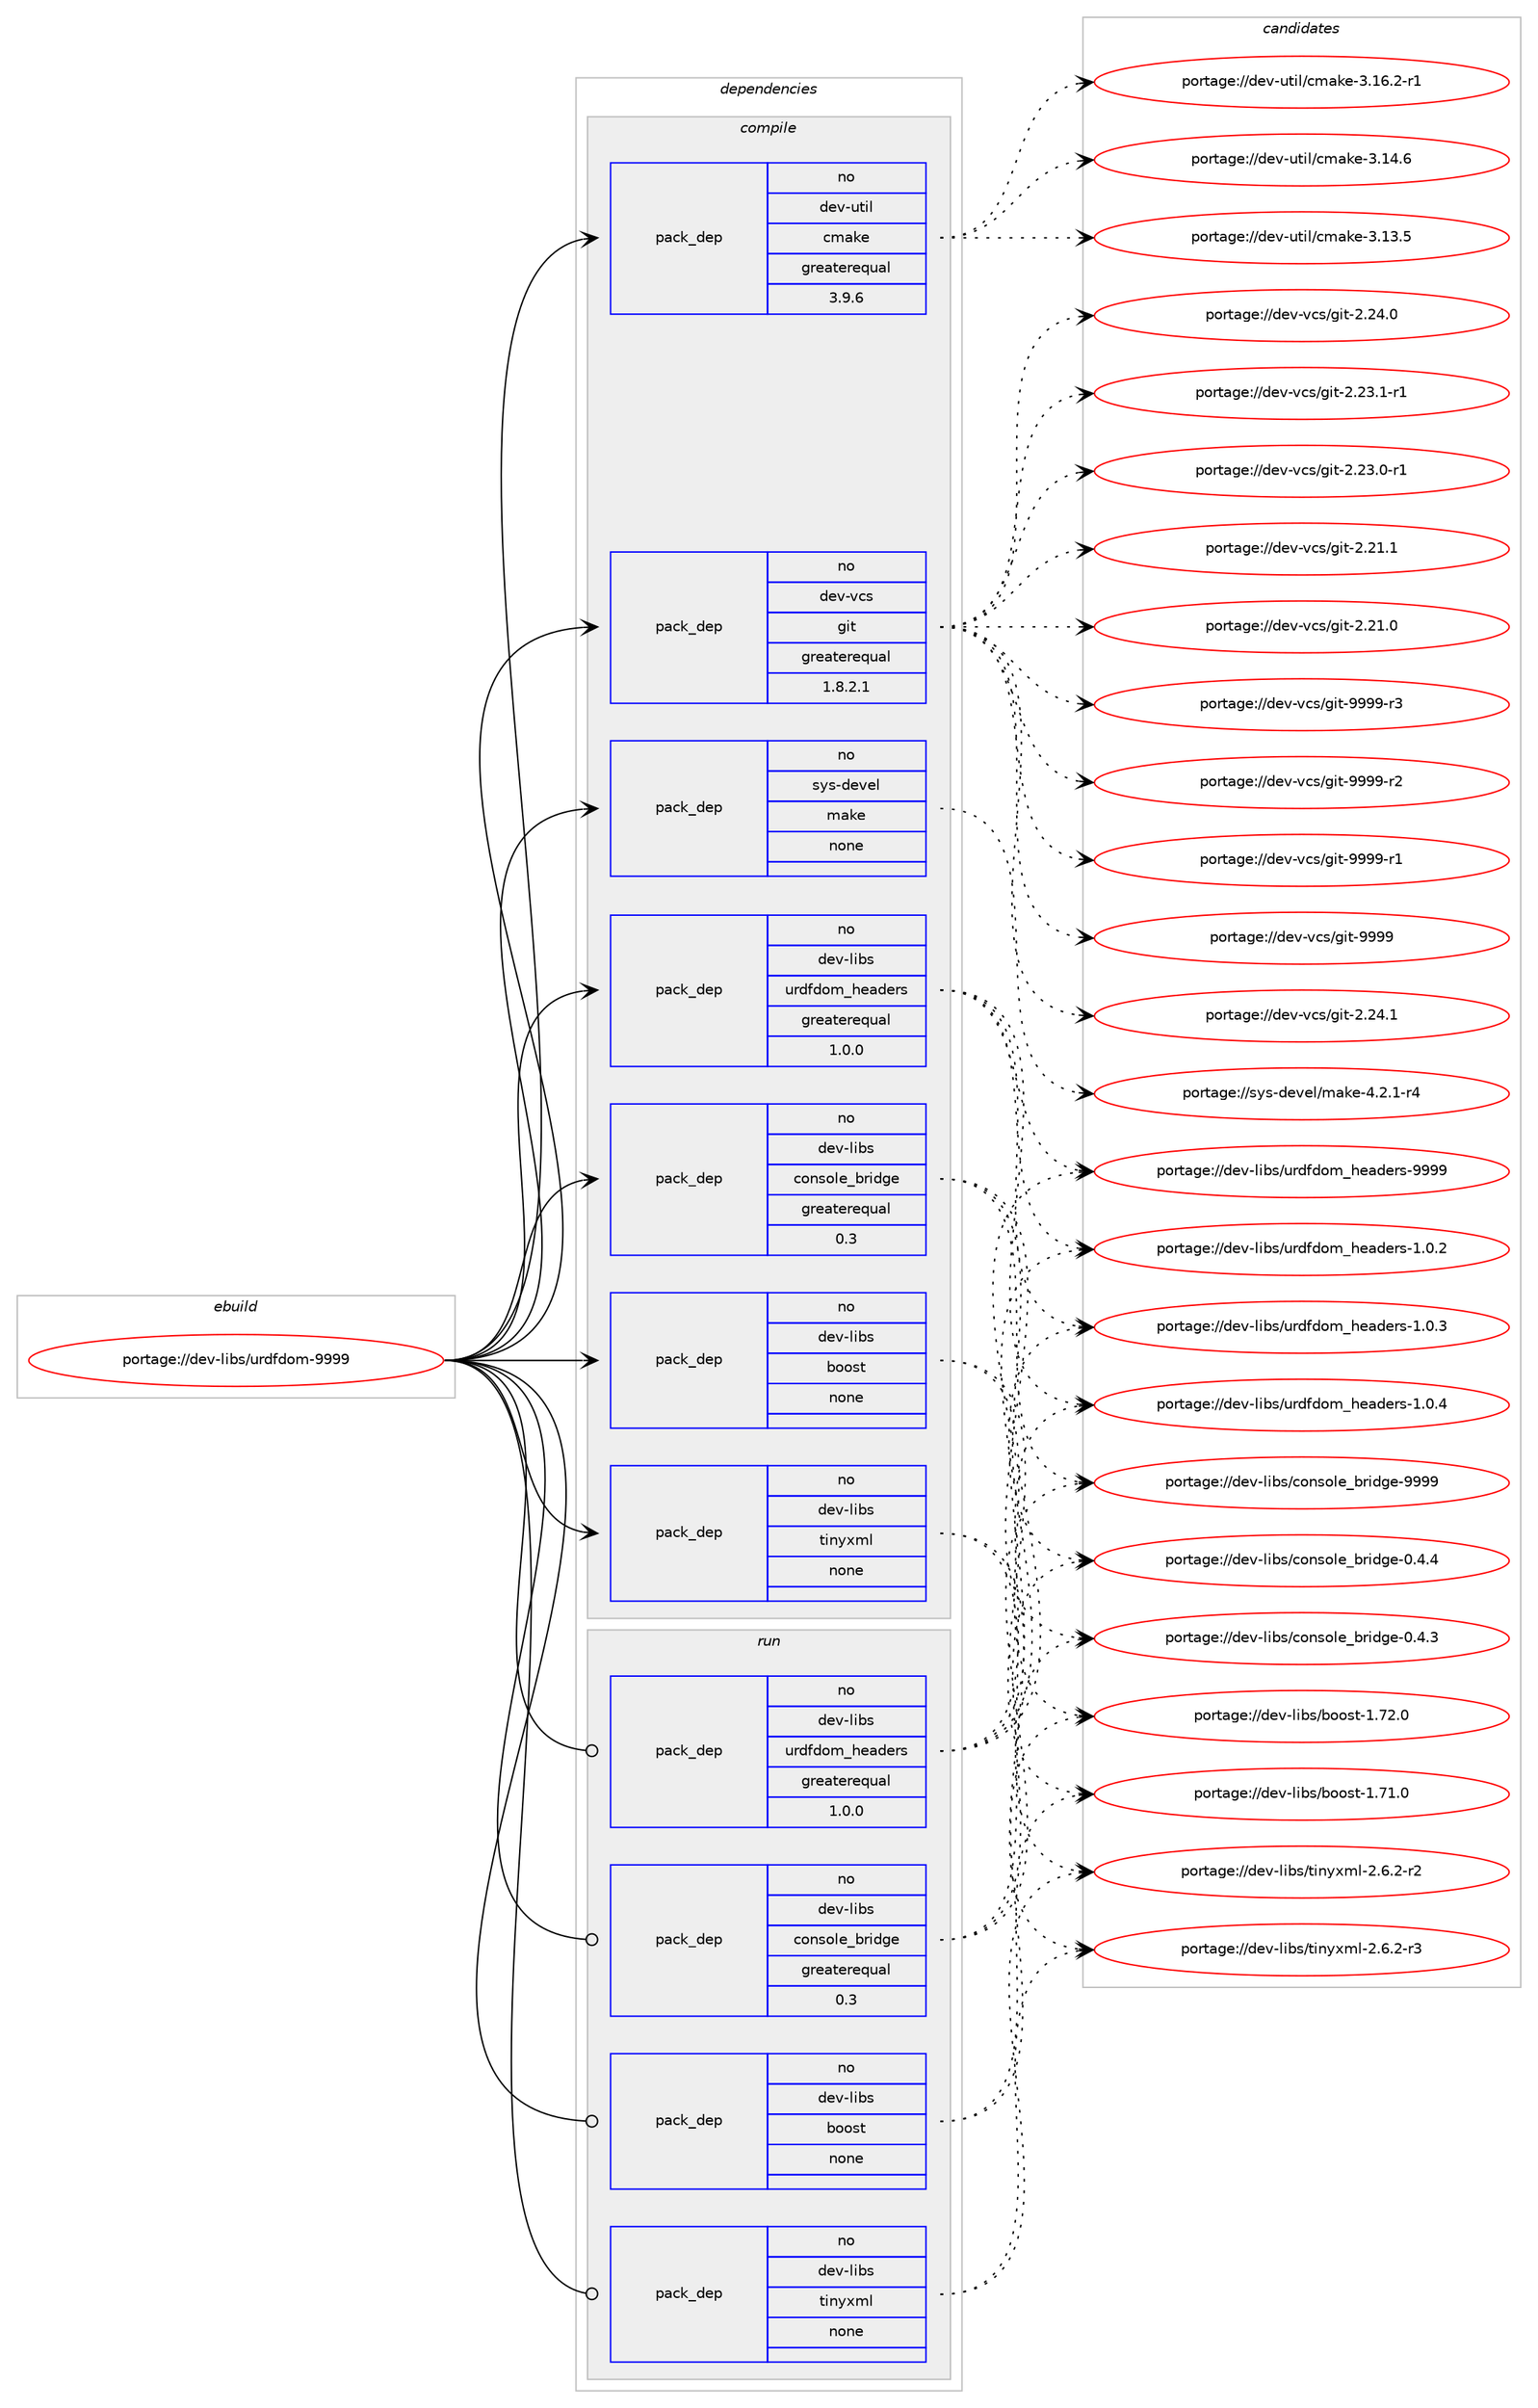 digraph prolog {

# *************
# Graph options
# *************

newrank=true;
concentrate=true;
compound=true;
graph [rankdir=LR,fontname=Helvetica,fontsize=10,ranksep=1.5];#, ranksep=2.5, nodesep=0.2];
edge  [arrowhead=vee];
node  [fontname=Helvetica,fontsize=10];

# **********
# The ebuild
# **********

subgraph cluster_leftcol {
color=gray;
rank=same;
label=<<i>ebuild</i>>;
id [label="portage://dev-libs/urdfdom-9999", color=red, width=4, href="../dev-libs/urdfdom-9999.svg"];
}

# ****************
# The dependencies
# ****************

subgraph cluster_midcol {
color=gray;
label=<<i>dependencies</i>>;
subgraph cluster_compile {
fillcolor="#eeeeee";
style=filled;
label=<<i>compile</i>>;
subgraph pack378345 {
dependency507321 [label=<<TABLE BORDER="0" CELLBORDER="1" CELLSPACING="0" CELLPADDING="4" WIDTH="220"><TR><TD ROWSPAN="6" CELLPADDING="30">pack_dep</TD></TR><TR><TD WIDTH="110">no</TD></TR><TR><TD>dev-libs</TD></TR><TR><TD>boost</TD></TR><TR><TD>none</TD></TR><TR><TD></TD></TR></TABLE>>, shape=none, color=blue];
}
id:e -> dependency507321:w [weight=20,style="solid",arrowhead="vee"];
subgraph pack378346 {
dependency507322 [label=<<TABLE BORDER="0" CELLBORDER="1" CELLSPACING="0" CELLPADDING="4" WIDTH="220"><TR><TD ROWSPAN="6" CELLPADDING="30">pack_dep</TD></TR><TR><TD WIDTH="110">no</TD></TR><TR><TD>dev-libs</TD></TR><TR><TD>console_bridge</TD></TR><TR><TD>greaterequal</TD></TR><TR><TD>0.3</TD></TR></TABLE>>, shape=none, color=blue];
}
id:e -> dependency507322:w [weight=20,style="solid",arrowhead="vee"];
subgraph pack378347 {
dependency507323 [label=<<TABLE BORDER="0" CELLBORDER="1" CELLSPACING="0" CELLPADDING="4" WIDTH="220"><TR><TD ROWSPAN="6" CELLPADDING="30">pack_dep</TD></TR><TR><TD WIDTH="110">no</TD></TR><TR><TD>dev-libs</TD></TR><TR><TD>tinyxml</TD></TR><TR><TD>none</TD></TR><TR><TD></TD></TR></TABLE>>, shape=none, color=blue];
}
id:e -> dependency507323:w [weight=20,style="solid",arrowhead="vee"];
subgraph pack378348 {
dependency507324 [label=<<TABLE BORDER="0" CELLBORDER="1" CELLSPACING="0" CELLPADDING="4" WIDTH="220"><TR><TD ROWSPAN="6" CELLPADDING="30">pack_dep</TD></TR><TR><TD WIDTH="110">no</TD></TR><TR><TD>dev-libs</TD></TR><TR><TD>urdfdom_headers</TD></TR><TR><TD>greaterequal</TD></TR><TR><TD>1.0.0</TD></TR></TABLE>>, shape=none, color=blue];
}
id:e -> dependency507324:w [weight=20,style="solid",arrowhead="vee"];
subgraph pack378349 {
dependency507325 [label=<<TABLE BORDER="0" CELLBORDER="1" CELLSPACING="0" CELLPADDING="4" WIDTH="220"><TR><TD ROWSPAN="6" CELLPADDING="30">pack_dep</TD></TR><TR><TD WIDTH="110">no</TD></TR><TR><TD>dev-util</TD></TR><TR><TD>cmake</TD></TR><TR><TD>greaterequal</TD></TR><TR><TD>3.9.6</TD></TR></TABLE>>, shape=none, color=blue];
}
id:e -> dependency507325:w [weight=20,style="solid",arrowhead="vee"];
subgraph pack378350 {
dependency507326 [label=<<TABLE BORDER="0" CELLBORDER="1" CELLSPACING="0" CELLPADDING="4" WIDTH="220"><TR><TD ROWSPAN="6" CELLPADDING="30">pack_dep</TD></TR><TR><TD WIDTH="110">no</TD></TR><TR><TD>dev-vcs</TD></TR><TR><TD>git</TD></TR><TR><TD>greaterequal</TD></TR><TR><TD>1.8.2.1</TD></TR></TABLE>>, shape=none, color=blue];
}
id:e -> dependency507326:w [weight=20,style="solid",arrowhead="vee"];
subgraph pack378351 {
dependency507327 [label=<<TABLE BORDER="0" CELLBORDER="1" CELLSPACING="0" CELLPADDING="4" WIDTH="220"><TR><TD ROWSPAN="6" CELLPADDING="30">pack_dep</TD></TR><TR><TD WIDTH="110">no</TD></TR><TR><TD>sys-devel</TD></TR><TR><TD>make</TD></TR><TR><TD>none</TD></TR><TR><TD></TD></TR></TABLE>>, shape=none, color=blue];
}
id:e -> dependency507327:w [weight=20,style="solid",arrowhead="vee"];
}
subgraph cluster_compileandrun {
fillcolor="#eeeeee";
style=filled;
label=<<i>compile and run</i>>;
}
subgraph cluster_run {
fillcolor="#eeeeee";
style=filled;
label=<<i>run</i>>;
subgraph pack378352 {
dependency507328 [label=<<TABLE BORDER="0" CELLBORDER="1" CELLSPACING="0" CELLPADDING="4" WIDTH="220"><TR><TD ROWSPAN="6" CELLPADDING="30">pack_dep</TD></TR><TR><TD WIDTH="110">no</TD></TR><TR><TD>dev-libs</TD></TR><TR><TD>boost</TD></TR><TR><TD>none</TD></TR><TR><TD></TD></TR></TABLE>>, shape=none, color=blue];
}
id:e -> dependency507328:w [weight=20,style="solid",arrowhead="odot"];
subgraph pack378353 {
dependency507329 [label=<<TABLE BORDER="0" CELLBORDER="1" CELLSPACING="0" CELLPADDING="4" WIDTH="220"><TR><TD ROWSPAN="6" CELLPADDING="30">pack_dep</TD></TR><TR><TD WIDTH="110">no</TD></TR><TR><TD>dev-libs</TD></TR><TR><TD>console_bridge</TD></TR><TR><TD>greaterequal</TD></TR><TR><TD>0.3</TD></TR></TABLE>>, shape=none, color=blue];
}
id:e -> dependency507329:w [weight=20,style="solid",arrowhead="odot"];
subgraph pack378354 {
dependency507330 [label=<<TABLE BORDER="0" CELLBORDER="1" CELLSPACING="0" CELLPADDING="4" WIDTH="220"><TR><TD ROWSPAN="6" CELLPADDING="30">pack_dep</TD></TR><TR><TD WIDTH="110">no</TD></TR><TR><TD>dev-libs</TD></TR><TR><TD>tinyxml</TD></TR><TR><TD>none</TD></TR><TR><TD></TD></TR></TABLE>>, shape=none, color=blue];
}
id:e -> dependency507330:w [weight=20,style="solid",arrowhead="odot"];
subgraph pack378355 {
dependency507331 [label=<<TABLE BORDER="0" CELLBORDER="1" CELLSPACING="0" CELLPADDING="4" WIDTH="220"><TR><TD ROWSPAN="6" CELLPADDING="30">pack_dep</TD></TR><TR><TD WIDTH="110">no</TD></TR><TR><TD>dev-libs</TD></TR><TR><TD>urdfdom_headers</TD></TR><TR><TD>greaterequal</TD></TR><TR><TD>1.0.0</TD></TR></TABLE>>, shape=none, color=blue];
}
id:e -> dependency507331:w [weight=20,style="solid",arrowhead="odot"];
}
}

# **************
# The candidates
# **************

subgraph cluster_choices {
rank=same;
color=gray;
label=<<i>candidates</i>>;

subgraph choice378345 {
color=black;
nodesep=1;
choice1001011184510810598115479811111111511645494655504648 [label="portage://dev-libs/boost-1.72.0", color=red, width=4,href="../dev-libs/boost-1.72.0.svg"];
choice1001011184510810598115479811111111511645494655494648 [label="portage://dev-libs/boost-1.71.0", color=red, width=4,href="../dev-libs/boost-1.71.0.svg"];
dependency507321:e -> choice1001011184510810598115479811111111511645494655504648:w [style=dotted,weight="100"];
dependency507321:e -> choice1001011184510810598115479811111111511645494655494648:w [style=dotted,weight="100"];
}
subgraph choice378346 {
color=black;
nodesep=1;
choice1001011184510810598115479911111011511110810195981141051001031014557575757 [label="portage://dev-libs/console_bridge-9999", color=red, width=4,href="../dev-libs/console_bridge-9999.svg"];
choice100101118451081059811547991111101151111081019598114105100103101454846524652 [label="portage://dev-libs/console_bridge-0.4.4", color=red, width=4,href="../dev-libs/console_bridge-0.4.4.svg"];
choice100101118451081059811547991111101151111081019598114105100103101454846524651 [label="portage://dev-libs/console_bridge-0.4.3", color=red, width=4,href="../dev-libs/console_bridge-0.4.3.svg"];
dependency507322:e -> choice1001011184510810598115479911111011511110810195981141051001031014557575757:w [style=dotted,weight="100"];
dependency507322:e -> choice100101118451081059811547991111101151111081019598114105100103101454846524652:w [style=dotted,weight="100"];
dependency507322:e -> choice100101118451081059811547991111101151111081019598114105100103101454846524651:w [style=dotted,weight="100"];
}
subgraph choice378347 {
color=black;
nodesep=1;
choice1001011184510810598115471161051101211201091084550465446504511451 [label="portage://dev-libs/tinyxml-2.6.2-r3", color=red, width=4,href="../dev-libs/tinyxml-2.6.2-r3.svg"];
choice1001011184510810598115471161051101211201091084550465446504511450 [label="portage://dev-libs/tinyxml-2.6.2-r2", color=red, width=4,href="../dev-libs/tinyxml-2.6.2-r2.svg"];
dependency507323:e -> choice1001011184510810598115471161051101211201091084550465446504511451:w [style=dotted,weight="100"];
dependency507323:e -> choice1001011184510810598115471161051101211201091084550465446504511450:w [style=dotted,weight="100"];
}
subgraph choice378348 {
color=black;
nodesep=1;
choice10010111845108105981154711711410010210011110995104101971001011141154557575757 [label="portage://dev-libs/urdfdom_headers-9999", color=red, width=4,href="../dev-libs/urdfdom_headers-9999.svg"];
choice1001011184510810598115471171141001021001111099510410197100101114115454946484652 [label="portage://dev-libs/urdfdom_headers-1.0.4", color=red, width=4,href="../dev-libs/urdfdom_headers-1.0.4.svg"];
choice1001011184510810598115471171141001021001111099510410197100101114115454946484651 [label="portage://dev-libs/urdfdom_headers-1.0.3", color=red, width=4,href="../dev-libs/urdfdom_headers-1.0.3.svg"];
choice1001011184510810598115471171141001021001111099510410197100101114115454946484650 [label="portage://dev-libs/urdfdom_headers-1.0.2", color=red, width=4,href="../dev-libs/urdfdom_headers-1.0.2.svg"];
dependency507324:e -> choice10010111845108105981154711711410010210011110995104101971001011141154557575757:w [style=dotted,weight="100"];
dependency507324:e -> choice1001011184510810598115471171141001021001111099510410197100101114115454946484652:w [style=dotted,weight="100"];
dependency507324:e -> choice1001011184510810598115471171141001021001111099510410197100101114115454946484651:w [style=dotted,weight="100"];
dependency507324:e -> choice1001011184510810598115471171141001021001111099510410197100101114115454946484650:w [style=dotted,weight="100"];
}
subgraph choice378349 {
color=black;
nodesep=1;
choice10010111845117116105108479910997107101455146495446504511449 [label="portage://dev-util/cmake-3.16.2-r1", color=red, width=4,href="../dev-util/cmake-3.16.2-r1.svg"];
choice1001011184511711610510847991099710710145514649524654 [label="portage://dev-util/cmake-3.14.6", color=red, width=4,href="../dev-util/cmake-3.14.6.svg"];
choice1001011184511711610510847991099710710145514649514653 [label="portage://dev-util/cmake-3.13.5", color=red, width=4,href="../dev-util/cmake-3.13.5.svg"];
dependency507325:e -> choice10010111845117116105108479910997107101455146495446504511449:w [style=dotted,weight="100"];
dependency507325:e -> choice1001011184511711610510847991099710710145514649524654:w [style=dotted,weight="100"];
dependency507325:e -> choice1001011184511711610510847991099710710145514649514653:w [style=dotted,weight="100"];
}
subgraph choice378350 {
color=black;
nodesep=1;
choice10010111845118991154710310511645575757574511451 [label="portage://dev-vcs/git-9999-r3", color=red, width=4,href="../dev-vcs/git-9999-r3.svg"];
choice10010111845118991154710310511645575757574511450 [label="portage://dev-vcs/git-9999-r2", color=red, width=4,href="../dev-vcs/git-9999-r2.svg"];
choice10010111845118991154710310511645575757574511449 [label="portage://dev-vcs/git-9999-r1", color=red, width=4,href="../dev-vcs/git-9999-r1.svg"];
choice1001011184511899115471031051164557575757 [label="portage://dev-vcs/git-9999", color=red, width=4,href="../dev-vcs/git-9999.svg"];
choice10010111845118991154710310511645504650524649 [label="portage://dev-vcs/git-2.24.1", color=red, width=4,href="../dev-vcs/git-2.24.1.svg"];
choice10010111845118991154710310511645504650524648 [label="portage://dev-vcs/git-2.24.0", color=red, width=4,href="../dev-vcs/git-2.24.0.svg"];
choice100101118451189911547103105116455046505146494511449 [label="portage://dev-vcs/git-2.23.1-r1", color=red, width=4,href="../dev-vcs/git-2.23.1-r1.svg"];
choice100101118451189911547103105116455046505146484511449 [label="portage://dev-vcs/git-2.23.0-r1", color=red, width=4,href="../dev-vcs/git-2.23.0-r1.svg"];
choice10010111845118991154710310511645504650494649 [label="portage://dev-vcs/git-2.21.1", color=red, width=4,href="../dev-vcs/git-2.21.1.svg"];
choice10010111845118991154710310511645504650494648 [label="portage://dev-vcs/git-2.21.0", color=red, width=4,href="../dev-vcs/git-2.21.0.svg"];
dependency507326:e -> choice10010111845118991154710310511645575757574511451:w [style=dotted,weight="100"];
dependency507326:e -> choice10010111845118991154710310511645575757574511450:w [style=dotted,weight="100"];
dependency507326:e -> choice10010111845118991154710310511645575757574511449:w [style=dotted,weight="100"];
dependency507326:e -> choice1001011184511899115471031051164557575757:w [style=dotted,weight="100"];
dependency507326:e -> choice10010111845118991154710310511645504650524649:w [style=dotted,weight="100"];
dependency507326:e -> choice10010111845118991154710310511645504650524648:w [style=dotted,weight="100"];
dependency507326:e -> choice100101118451189911547103105116455046505146494511449:w [style=dotted,weight="100"];
dependency507326:e -> choice100101118451189911547103105116455046505146484511449:w [style=dotted,weight="100"];
dependency507326:e -> choice10010111845118991154710310511645504650494649:w [style=dotted,weight="100"];
dependency507326:e -> choice10010111845118991154710310511645504650494648:w [style=dotted,weight="100"];
}
subgraph choice378351 {
color=black;
nodesep=1;
choice1151211154510010111810110847109971071014552465046494511452 [label="portage://sys-devel/make-4.2.1-r4", color=red, width=4,href="../sys-devel/make-4.2.1-r4.svg"];
dependency507327:e -> choice1151211154510010111810110847109971071014552465046494511452:w [style=dotted,weight="100"];
}
subgraph choice378352 {
color=black;
nodesep=1;
choice1001011184510810598115479811111111511645494655504648 [label="portage://dev-libs/boost-1.72.0", color=red, width=4,href="../dev-libs/boost-1.72.0.svg"];
choice1001011184510810598115479811111111511645494655494648 [label="portage://dev-libs/boost-1.71.0", color=red, width=4,href="../dev-libs/boost-1.71.0.svg"];
dependency507328:e -> choice1001011184510810598115479811111111511645494655504648:w [style=dotted,weight="100"];
dependency507328:e -> choice1001011184510810598115479811111111511645494655494648:w [style=dotted,weight="100"];
}
subgraph choice378353 {
color=black;
nodesep=1;
choice1001011184510810598115479911111011511110810195981141051001031014557575757 [label="portage://dev-libs/console_bridge-9999", color=red, width=4,href="../dev-libs/console_bridge-9999.svg"];
choice100101118451081059811547991111101151111081019598114105100103101454846524652 [label="portage://dev-libs/console_bridge-0.4.4", color=red, width=4,href="../dev-libs/console_bridge-0.4.4.svg"];
choice100101118451081059811547991111101151111081019598114105100103101454846524651 [label="portage://dev-libs/console_bridge-0.4.3", color=red, width=4,href="../dev-libs/console_bridge-0.4.3.svg"];
dependency507329:e -> choice1001011184510810598115479911111011511110810195981141051001031014557575757:w [style=dotted,weight="100"];
dependency507329:e -> choice100101118451081059811547991111101151111081019598114105100103101454846524652:w [style=dotted,weight="100"];
dependency507329:e -> choice100101118451081059811547991111101151111081019598114105100103101454846524651:w [style=dotted,weight="100"];
}
subgraph choice378354 {
color=black;
nodesep=1;
choice1001011184510810598115471161051101211201091084550465446504511451 [label="portage://dev-libs/tinyxml-2.6.2-r3", color=red, width=4,href="../dev-libs/tinyxml-2.6.2-r3.svg"];
choice1001011184510810598115471161051101211201091084550465446504511450 [label="portage://dev-libs/tinyxml-2.6.2-r2", color=red, width=4,href="../dev-libs/tinyxml-2.6.2-r2.svg"];
dependency507330:e -> choice1001011184510810598115471161051101211201091084550465446504511451:w [style=dotted,weight="100"];
dependency507330:e -> choice1001011184510810598115471161051101211201091084550465446504511450:w [style=dotted,weight="100"];
}
subgraph choice378355 {
color=black;
nodesep=1;
choice10010111845108105981154711711410010210011110995104101971001011141154557575757 [label="portage://dev-libs/urdfdom_headers-9999", color=red, width=4,href="../dev-libs/urdfdom_headers-9999.svg"];
choice1001011184510810598115471171141001021001111099510410197100101114115454946484652 [label="portage://dev-libs/urdfdom_headers-1.0.4", color=red, width=4,href="../dev-libs/urdfdom_headers-1.0.4.svg"];
choice1001011184510810598115471171141001021001111099510410197100101114115454946484651 [label="portage://dev-libs/urdfdom_headers-1.0.3", color=red, width=4,href="../dev-libs/urdfdom_headers-1.0.3.svg"];
choice1001011184510810598115471171141001021001111099510410197100101114115454946484650 [label="portage://dev-libs/urdfdom_headers-1.0.2", color=red, width=4,href="../dev-libs/urdfdom_headers-1.0.2.svg"];
dependency507331:e -> choice10010111845108105981154711711410010210011110995104101971001011141154557575757:w [style=dotted,weight="100"];
dependency507331:e -> choice1001011184510810598115471171141001021001111099510410197100101114115454946484652:w [style=dotted,weight="100"];
dependency507331:e -> choice1001011184510810598115471171141001021001111099510410197100101114115454946484651:w [style=dotted,weight="100"];
dependency507331:e -> choice1001011184510810598115471171141001021001111099510410197100101114115454946484650:w [style=dotted,weight="100"];
}
}

}
